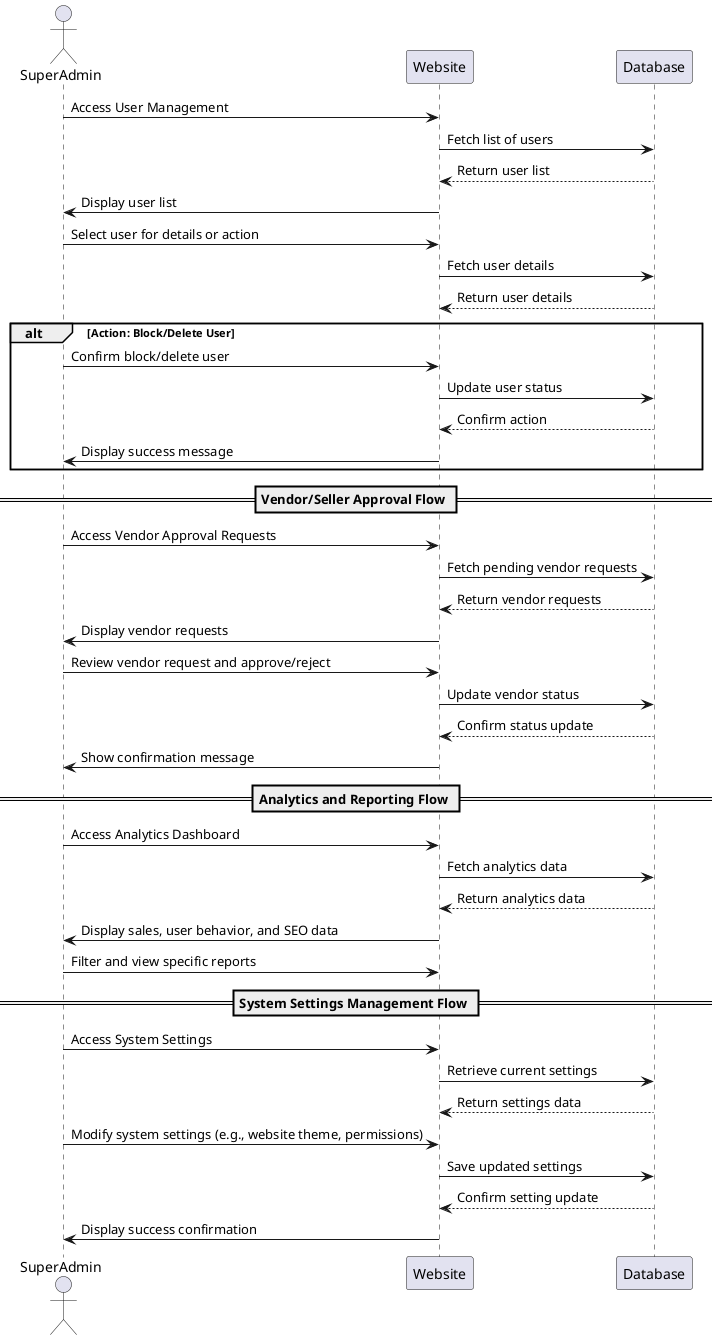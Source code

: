 @startuml

' SuperAdmin - User Management Flow
actor SuperAdmin
participant Website
participant Database

SuperAdmin -> Website: Access User Management
Website -> Database: Fetch list of users
Database --> Website: Return user list
Website -> SuperAdmin: Display user list
SuperAdmin -> Website: Select user for details or action
Website -> Database: Fetch user details
Database --> Website: Return user details
alt Action: Block/Delete User
    SuperAdmin -> Website: Confirm block/delete user
    Website -> Database: Update user status
    Database --> Website: Confirm action
    Website -> SuperAdmin: Display success message
end

== Vendor/Seller Approval Flow ==
SuperAdmin -> Website: Access Vendor Approval Requests
Website -> Database: Fetch pending vendor requests
Database --> Website: Return vendor requests
Website -> SuperAdmin: Display vendor requests
SuperAdmin -> Website: Review vendor request and approve/reject
Website -> Database: Update vendor status
Database --> Website: Confirm status update
Website -> SuperAdmin: Show confirmation message

== Analytics and Reporting Flow ==
SuperAdmin -> Website: Access Analytics Dashboard
Website -> Database: Fetch analytics data
Database --> Website: Return analytics data
Website -> SuperAdmin: Display sales, user behavior, and SEO data
SuperAdmin -> Website: Filter and view specific reports

== System Settings Management Flow ==
SuperAdmin -> Website: Access System Settings
Website -> Database: Retrieve current settings
Database --> Website: Return settings data
SuperAdmin -> Website: Modify system settings (e.g., website theme, permissions)
Website -> Database: Save updated settings
Database --> Website: Confirm setting update
Website -> SuperAdmin: Display success confirmation

@enduml
